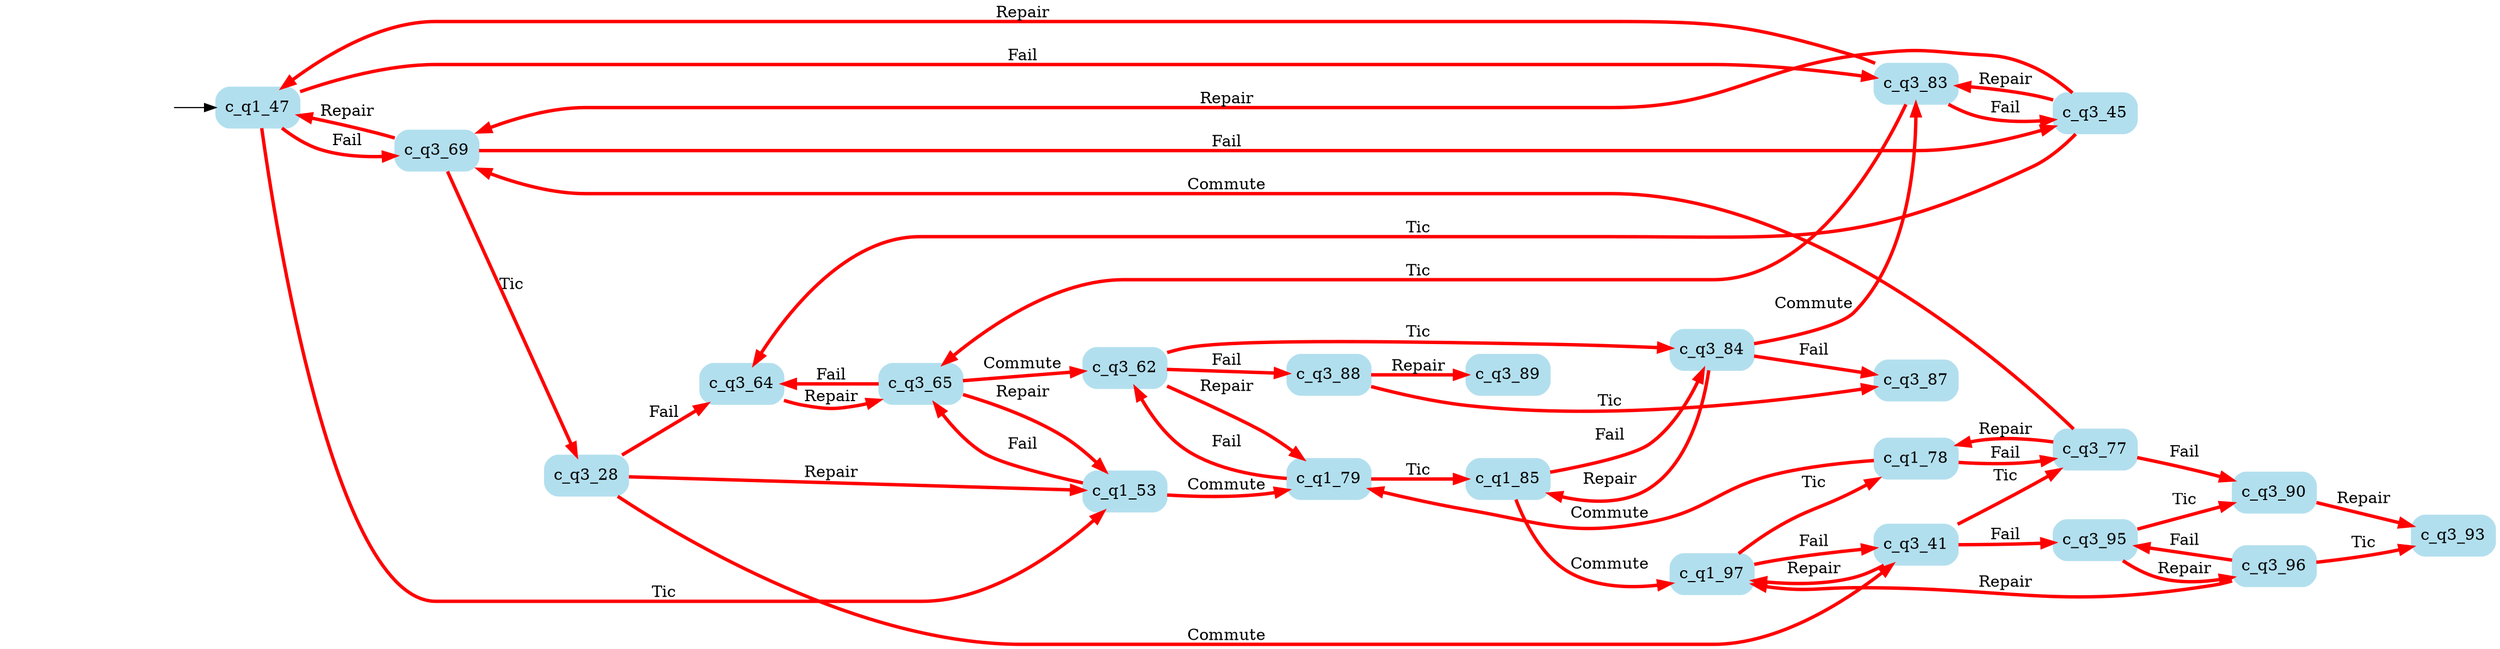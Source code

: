 digraph G {

	rankdir = LR;

	start_c_q1_47[style=invisible];

	node[shape=box, style="rounded, filled", color=lightblue2];

	c_q3_77[label="c_q3_77"];
	c_q3_28[label="c_q3_28"];
	c_q3_88[label="c_q3_88"];
	c_q3_69[label="c_q3_69"];
	c_q3_87[label="c_q3_87"];
	c_q1_79[label="c_q1_79"];
	c_q3_45[label="c_q3_45"];
	c_q3_93[label="c_q3_93"];
	c_q3_96[label="c_q3_96"];
	c_q3_64[label="c_q3_64"];
	c_q3_89[label="c_q3_89"];
	c_q3_65[label="c_q3_65"];
	c_q3_90[label="c_q3_90"];
	c_q3_83[label="c_q3_83"];
	c_q1_85[label="c_q1_85"];
	c_q3_95[label="c_q3_95"];
	c_q1_78[label="c_q1_78"];
	c_q1_53[label="c_q1_53"];
	c_q3_62[label="c_q3_62"];
	c_q3_84[label="c_q3_84"];
	c_q1_97[label="c_q1_97"];
	c_q3_41[label="c_q3_41"];
	c_q1_47[label="c_q1_47"];

	start_c_q1_47 -> c_q1_47;
	c_q1_47 -> c_q1_53[label="Tic", penwidth=3, color=red];
	c_q1_53 -> c_q1_79[label="Commute", penwidth=3, color=red];
	c_q1_47 -> c_q3_69[label="Fail", penwidth=3, color=red];
	c_q3_69 -> c_q3_28[label="Tic", penwidth=3, color=red];
	c_q3_69 -> c_q3_45[label="Fail", penwidth=3, color=red];
	c_q3_28 -> c_q3_41[label="Commute", penwidth=3, color=red];
	c_q3_45 -> c_q3_69[label="Repair", penwidth=3, color=red];
	c_q3_41 -> c_q1_97[label="Repair", penwidth=3, color=red];
	c_q1_47 -> c_q3_83[label="Fail", penwidth=3, color=red];
	c_q1_53 -> c_q3_65[label="Fail", penwidth=3, color=red];
	c_q1_79 -> c_q1_85[label="Tic", penwidth=3, color=red];
	c_q1_79 -> c_q3_62[label="Fail", penwidth=3, color=red];
	c_q3_69 -> c_q1_47[label="Repair", penwidth=3, color=red];
	c_q3_28 -> c_q3_64[label="Fail", penwidth=3, color=red];
	c_q3_28 -> c_q1_53[label="Repair", penwidth=3, color=red];
	c_q3_45 -> c_q3_64[label="Tic", penwidth=3, color=red];
	c_q3_45 -> c_q3_83[label="Repair", penwidth=3, color=red];
	c_q3_41 -> c_q3_77[label="Tic", penwidth=3, color=red];
	c_q3_41 -> c_q3_95[label="Fail", penwidth=3, color=red];
	c_q1_97 -> c_q1_78[label="Tic", penwidth=3, color=red];
	c_q1_97 -> c_q3_41[label="Fail", penwidth=3, color=red];
	c_q3_83 -> c_q3_65[label="Tic", penwidth=3, color=red];
	c_q3_83 -> c_q3_45[label="Fail", penwidth=3, color=red];
	c_q3_83 -> c_q1_47[label="Repair", penwidth=3, color=red];
	c_q3_65 -> c_q3_64[label="Fail", penwidth=3, color=red];
	c_q3_65 -> c_q3_62[label="Commute", penwidth=3, color=red];
	c_q3_65 -> c_q1_53[label="Repair", penwidth=3, color=red];
	c_q1_85 -> c_q3_84[label="Fail", penwidth=3, color=red];
	c_q1_85 -> c_q1_97[label="Commute", penwidth=3, color=red];
	c_q3_62 -> c_q3_84[label="Tic", penwidth=3, color=red];
	c_q3_62 -> c_q3_88[label="Fail", penwidth=3, color=red];
	c_q3_62 -> c_q1_79[label="Repair", penwidth=3, color=red];
	c_q3_64 -> c_q3_65[label="Repair", penwidth=3, color=red];
	c_q3_77 -> c_q3_90[label="Fail", penwidth=3, color=red];
	c_q3_77 -> c_q3_69[label="Commute", penwidth=3, color=red];
	c_q3_77 -> c_q1_78[label="Repair", penwidth=3, color=red];
	c_q3_95 -> c_q3_90[label="Tic", penwidth=3, color=red];
	c_q3_95 -> c_q3_96[label="Repair", penwidth=3, color=red];
	c_q1_78 -> c_q3_77[label="Fail", penwidth=3, color=red];
	c_q1_78 -> c_q1_79[label="Commute", penwidth=3, color=red];
	c_q3_84 -> c_q3_87[label="Fail", penwidth=3, color=red];
	c_q3_84 -> c_q3_83[label="Commute", penwidth=3, color=red];
	c_q3_84 -> c_q1_85[label="Repair", penwidth=3, color=red];
	c_q3_88 -> c_q3_87[label="Tic", penwidth=3, color=red];
	c_q3_88 -> c_q3_89[label="Repair", penwidth=3, color=red];
	c_q3_90 -> c_q3_93[label="Repair", penwidth=3, color=red];
	c_q3_96 -> c_q3_93[label="Tic", penwidth=3, color=red];
	c_q3_96 -> c_q3_95[label="Fail", penwidth=3, color=red];
	c_q3_96 -> c_q1_97[label="Repair", penwidth=3, color=red];

}